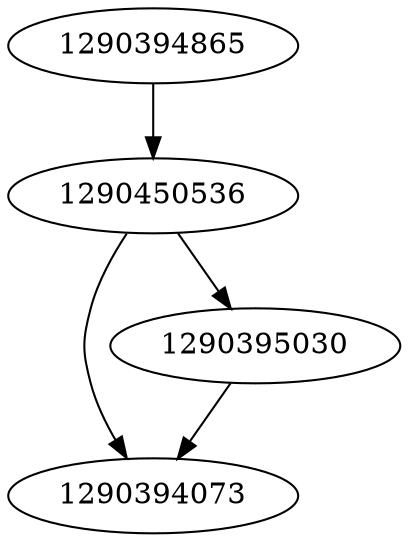 strict digraph  {
1290450536;
1290394865;
1290394073;
1290395030;
1290450536 -> 1290394073;
1290450536 -> 1290395030;
1290394865 -> 1290450536;
1290395030 -> 1290394073;
}
